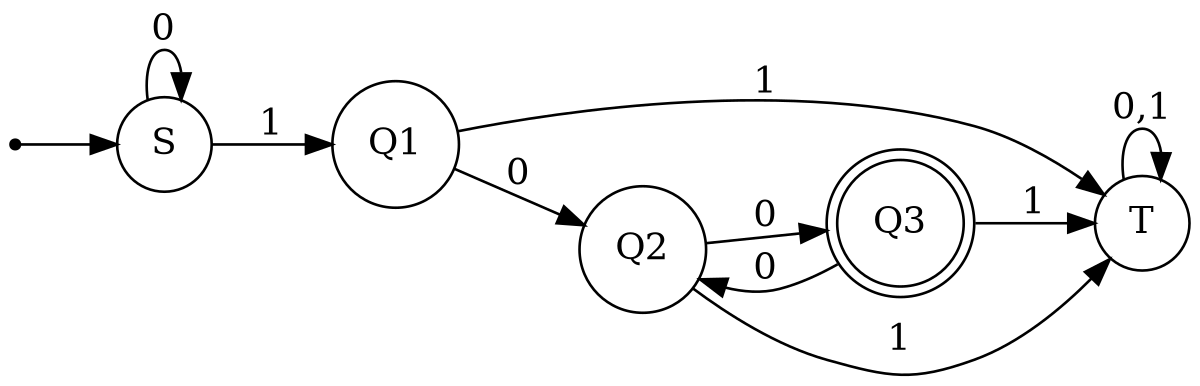
digraph DFA {
    rankdir=LR;
    size="8,5!"

    node [shape = point]; s;
    node [shape = doublecircle]; Q3;
    node [shape = circle];

    s  -> S;
    S  -> S  [label = "0"];
    S  -> Q1 [label = "1"];
    Q1 -> T  [label = "1"];
    Q1 -> Q2 [label = "0"];
    Q2 -> T  [label = "1"];
    Q2 -> Q3 [label = "0"];
    Q3 -> T  [label = "1"];
    Q3 -> Q2 [label = "0"];
    T  -> T  [label = "0,1"];
}
